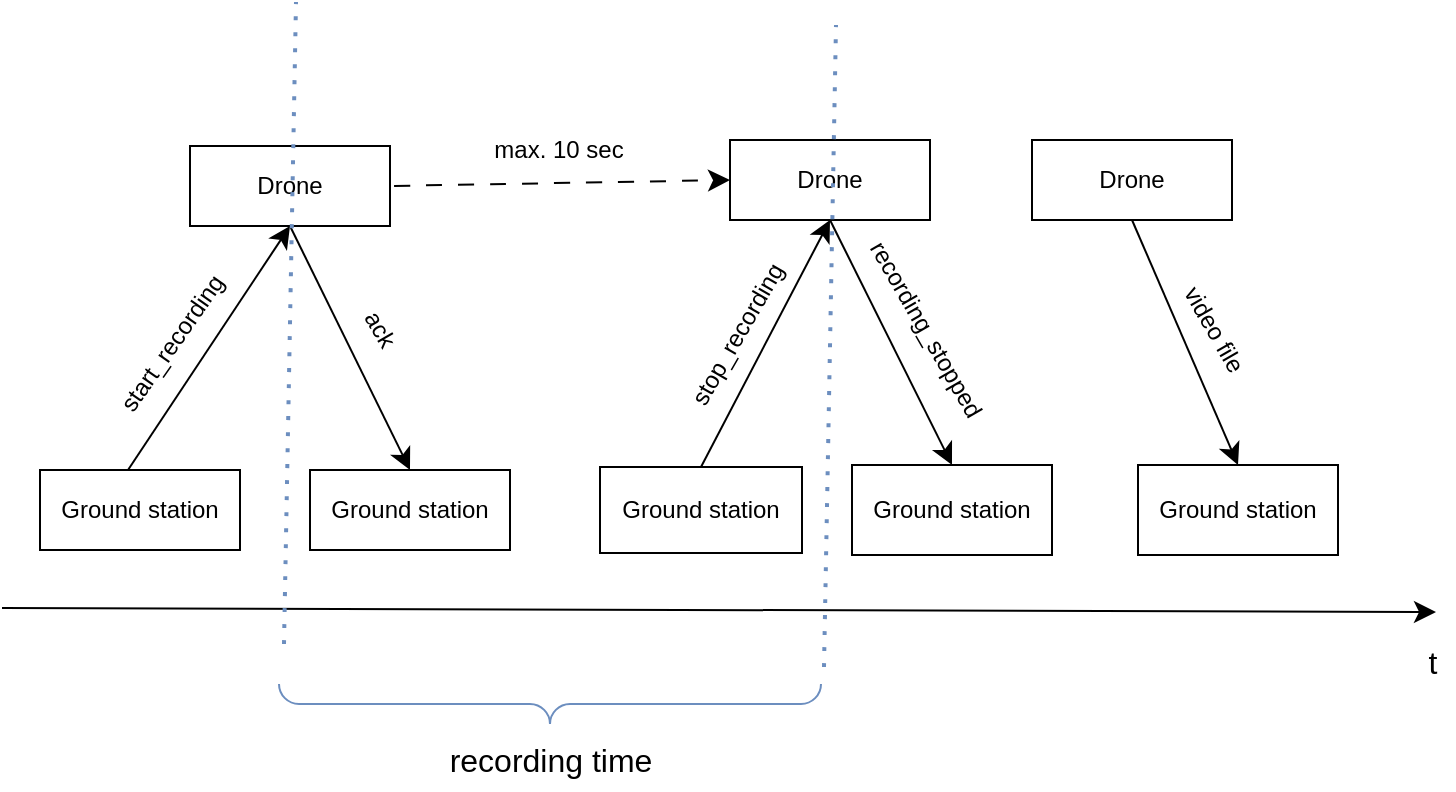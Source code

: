 <mxfile version="24.0.1" type="device">
  <diagram name="Page-1" id="hpdV2f13RsOunk-ML5-0">
    <mxGraphModel dx="1459" dy="1185" grid="0" gridSize="10" guides="1" tooltips="1" connect="1" arrows="1" fold="1" page="0" pageScale="1" pageWidth="827" pageHeight="1169" math="0" shadow="0">
      <root>
        <mxCell id="0" />
        <mxCell id="1" parent="0" />
        <mxCell id="DopMijOQI0bx9mzCzbmV-1" value="Ground station" style="whiteSpace=wrap;html=1;align=center;" vertex="1" parent="1">
          <mxGeometry x="-118" y="222" width="100" height="40" as="geometry" />
        </mxCell>
        <mxCell id="DopMijOQI0bx9mzCzbmV-3" value="Drone" style="whiteSpace=wrap;html=1;align=center;" vertex="1" parent="1">
          <mxGeometry x="-43" y="60" width="100" height="40" as="geometry" />
        </mxCell>
        <mxCell id="DopMijOQI0bx9mzCzbmV-4" value="" style="endArrow=classic;html=1;rounded=0;fontSize=12;startSize=8;endSize=8;curved=1;" edge="1" parent="1">
          <mxGeometry width="50" height="50" relative="1" as="geometry">
            <mxPoint x="-137" y="291" as="sourcePoint" />
            <mxPoint x="580" y="293" as="targetPoint" />
          </mxGeometry>
        </mxCell>
        <mxCell id="DopMijOQI0bx9mzCzbmV-5" value="t" style="text;html=1;align=center;verticalAlign=middle;resizable=0;points=[];autosize=1;strokeColor=none;fillColor=none;fontSize=16;" vertex="1" parent="1">
          <mxGeometry x="567" y="302" width="22" height="31" as="geometry" />
        </mxCell>
        <mxCell id="DopMijOQI0bx9mzCzbmV-6" value="" style="endArrow=classic;html=1;rounded=0;fontSize=12;startSize=8;endSize=8;curved=1;entryX=0.5;entryY=1;entryDx=0;entryDy=0;" edge="1" parent="1" target="DopMijOQI0bx9mzCzbmV-3">
          <mxGeometry width="50" height="50" relative="1" as="geometry">
            <mxPoint x="-74" y="222" as="sourcePoint" />
            <mxPoint x="-24" y="60" as="targetPoint" />
          </mxGeometry>
        </mxCell>
        <mxCell id="DopMijOQI0bx9mzCzbmV-7" value="Ground station" style="whiteSpace=wrap;html=1;align=center;" vertex="1" parent="1">
          <mxGeometry x="17" y="222" width="100" height="40" as="geometry" />
        </mxCell>
        <mxCell id="DopMijOQI0bx9mzCzbmV-9" value="" style="endArrow=classic;html=1;rounded=0;fontSize=12;startSize=8;endSize=8;curved=1;exitX=0.5;exitY=1;exitDx=0;exitDy=0;entryX=0.5;entryY=0;entryDx=0;entryDy=0;" edge="1" parent="1" source="DopMijOQI0bx9mzCzbmV-3" target="DopMijOQI0bx9mzCzbmV-7">
          <mxGeometry width="50" height="50" relative="1" as="geometry">
            <mxPoint x="175" y="225" as="sourcePoint" />
            <mxPoint x="225" y="175" as="targetPoint" />
          </mxGeometry>
        </mxCell>
        <mxCell id="DopMijOQI0bx9mzCzbmV-11" value="Drone" style="whiteSpace=wrap;html=1;align=center;" vertex="1" parent="1">
          <mxGeometry x="227" y="57" width="100" height="40" as="geometry" />
        </mxCell>
        <mxCell id="DopMijOQI0bx9mzCzbmV-12" value="" style="endArrow=classic;html=1;rounded=0;fontSize=12;startSize=8;endSize=8;curved=1;shadow=0;textShadow=0;flowAnimation=1;entryX=0;entryY=0.5;entryDx=0;entryDy=0;exitX=1;exitY=0.5;exitDx=0;exitDy=0;" edge="1" parent="1" source="DopMijOQI0bx9mzCzbmV-3" target="DopMijOQI0bx9mzCzbmV-11">
          <mxGeometry width="50" height="50" relative="1" as="geometry">
            <mxPoint x="65" y="82" as="sourcePoint" />
            <mxPoint x="313" y="151" as="targetPoint" />
          </mxGeometry>
        </mxCell>
        <mxCell id="DopMijOQI0bx9mzCzbmV-13" value="max. 10 sec" style="text;html=1;align=center;verticalAlign=middle;resizable=0;points=[];autosize=1;strokeColor=none;fillColor=none;fontSize=12;strokeWidth=1;" vertex="1" parent="1">
          <mxGeometry x="99" y="49" width="83" height="26" as="geometry" />
        </mxCell>
        <mxCell id="DopMijOQI0bx9mzCzbmV-15" value="Ground station" style="whiteSpace=wrap;html=1;align=center;" vertex="1" parent="1">
          <mxGeometry x="162" y="220.5" width="101" height="43" as="geometry" />
        </mxCell>
        <mxCell id="DopMijOQI0bx9mzCzbmV-16" value="" style="endArrow=classic;html=1;rounded=0;fontSize=12;startSize=8;endSize=8;curved=1;entryX=0.5;entryY=1;entryDx=0;entryDy=0;exitX=0.5;exitY=0;exitDx=0;exitDy=0;" edge="1" parent="1" source="DopMijOQI0bx9mzCzbmV-15" target="DopMijOQI0bx9mzCzbmV-11">
          <mxGeometry width="50" height="50" relative="1" as="geometry">
            <mxPoint x="209.5" y="217" as="sourcePoint" />
            <mxPoint x="290.5" y="95" as="targetPoint" />
          </mxGeometry>
        </mxCell>
        <mxCell id="DopMijOQI0bx9mzCzbmV-17" value="Ground station" style="whiteSpace=wrap;html=1;align=center;" vertex="1" parent="1">
          <mxGeometry x="288" y="219.5" width="100" height="45" as="geometry" />
        </mxCell>
        <mxCell id="DopMijOQI0bx9mzCzbmV-18" value="" style="endArrow=classic;html=1;rounded=0;fontSize=12;startSize=8;endSize=8;curved=1;exitX=0.5;exitY=1;exitDx=0;exitDy=0;entryX=0.5;entryY=0;entryDx=0;entryDy=0;" edge="1" parent="1" source="DopMijOQI0bx9mzCzbmV-11" target="DopMijOQI0bx9mzCzbmV-17">
          <mxGeometry width="50" height="50" relative="1" as="geometry">
            <mxPoint x="266" y="110" as="sourcePoint" />
            <mxPoint x="326" y="232" as="targetPoint" />
          </mxGeometry>
        </mxCell>
        <mxCell id="DopMijOQI0bx9mzCzbmV-19" value="Drone" style="whiteSpace=wrap;html=1;align=center;" vertex="1" parent="1">
          <mxGeometry x="378" y="57" width="100" height="40" as="geometry" />
        </mxCell>
        <mxCell id="DopMijOQI0bx9mzCzbmV-20" value="Ground station" style="whiteSpace=wrap;html=1;align=center;" vertex="1" parent="1">
          <mxGeometry x="431" y="219.5" width="100" height="45" as="geometry" />
        </mxCell>
        <mxCell id="DopMijOQI0bx9mzCzbmV-22" value="" style="endArrow=classic;html=1;rounded=0;fontSize=12;startSize=8;endSize=8;curved=1;exitX=0.5;exitY=1;exitDx=0;exitDy=0;entryX=0.5;entryY=0;entryDx=0;entryDy=0;" edge="1" parent="1" source="DopMijOQI0bx9mzCzbmV-19" target="DopMijOQI0bx9mzCzbmV-20">
          <mxGeometry width="50" height="50" relative="1" as="geometry">
            <mxPoint x="397" y="100" as="sourcePoint" />
            <mxPoint x="485" y="220" as="targetPoint" />
          </mxGeometry>
        </mxCell>
        <mxCell id="DopMijOQI0bx9mzCzbmV-23" value="start_recording" style="text;html=1;align=center;verticalAlign=middle;resizable=0;points=[];autosize=1;strokeColor=none;fillColor=none;fontSize=12;rotation=-55;" vertex="1" parent="1">
          <mxGeometry x="-101" y="146" width="98" height="26" as="geometry" />
        </mxCell>
        <mxCell id="DopMijOQI0bx9mzCzbmV-25" value="ack" style="text;html=1;align=center;verticalAlign=middle;resizable=0;points=[];autosize=1;strokeColor=none;fillColor=none;fontSize=12;rotation=60;" vertex="1" parent="1">
          <mxGeometry x="33" y="138" width="37" height="26" as="geometry" />
        </mxCell>
        <mxCell id="DopMijOQI0bx9mzCzbmV-26" value="stop_recording" style="text;html=1;align=center;verticalAlign=middle;resizable=0;points=[];autosize=1;strokeColor=none;fillColor=none;fontSize=12;rotation=-60;" vertex="1" parent="1">
          <mxGeometry x="182" y="142" width="97" height="26" as="geometry" />
        </mxCell>
        <mxCell id="DopMijOQI0bx9mzCzbmV-30" value="recording_stopped" style="text;html=1;align=center;verticalAlign=middle;resizable=0;points=[];autosize=1;strokeColor=none;fillColor=none;fontSize=12;rotation=60;" vertex="1" parent="1">
          <mxGeometry x="266" y="138" width="117" height="26" as="geometry" />
        </mxCell>
        <mxCell id="DopMijOQI0bx9mzCzbmV-32" value="video file" style="text;html=1;align=center;verticalAlign=middle;resizable=0;points=[];autosize=1;strokeColor=none;fillColor=none;fontSize=12;rotation=60;" vertex="1" parent="1">
          <mxGeometry x="436" y="138" width="65" height="26" as="geometry" />
        </mxCell>
        <mxCell id="DopMijOQI0bx9mzCzbmV-33" value="" style="endArrow=none;dashed=1;html=1;dashPattern=1 3;strokeWidth=2;rounded=0;fontSize=12;startSize=8;endSize=8;curved=1;fillColor=#dae8fc;strokeColor=#6c8ebf;" edge="1" parent="1">
          <mxGeometry width="50" height="50" relative="1" as="geometry">
            <mxPoint x="4" y="309" as="sourcePoint" />
            <mxPoint x="10" y="-12" as="targetPoint" />
          </mxGeometry>
        </mxCell>
        <mxCell id="DopMijOQI0bx9mzCzbmV-35" value="" style="endArrow=none;dashed=1;html=1;dashPattern=1 3;strokeWidth=2;rounded=0;fontSize=12;startSize=8;endSize=8;curved=1;fontColor=#007FFF;fillColor=#dae8fc;strokeColor=#6c8ebf;" edge="1" parent="1">
          <mxGeometry width="50" height="50" relative="1" as="geometry">
            <mxPoint x="274" y="320.5" as="sourcePoint" />
            <mxPoint x="280" y="-0.5" as="targetPoint" />
          </mxGeometry>
        </mxCell>
        <mxCell id="DopMijOQI0bx9mzCzbmV-36" value="" style="labelPosition=right;align=left;strokeWidth=1;shape=mxgraph.mockup.markup.curlyBrace;html=1;shadow=0;dashed=0;strokeColor=#6c8ebf;direction=north;rotation=-90;fillColor=#dae8fc;" vertex="1" parent="1">
          <mxGeometry x="127" y="203.5" width="20" height="271" as="geometry" />
        </mxCell>
        <mxCell id="DopMijOQI0bx9mzCzbmV-37" value="recording time" style="text;html=1;align=center;verticalAlign=middle;resizable=0;points=[];autosize=1;strokeColor=none;fillColor=none;fontSize=16;" vertex="1" parent="1">
          <mxGeometry x="77.5" y="351" width="119" height="31" as="geometry" />
        </mxCell>
      </root>
    </mxGraphModel>
  </diagram>
</mxfile>
